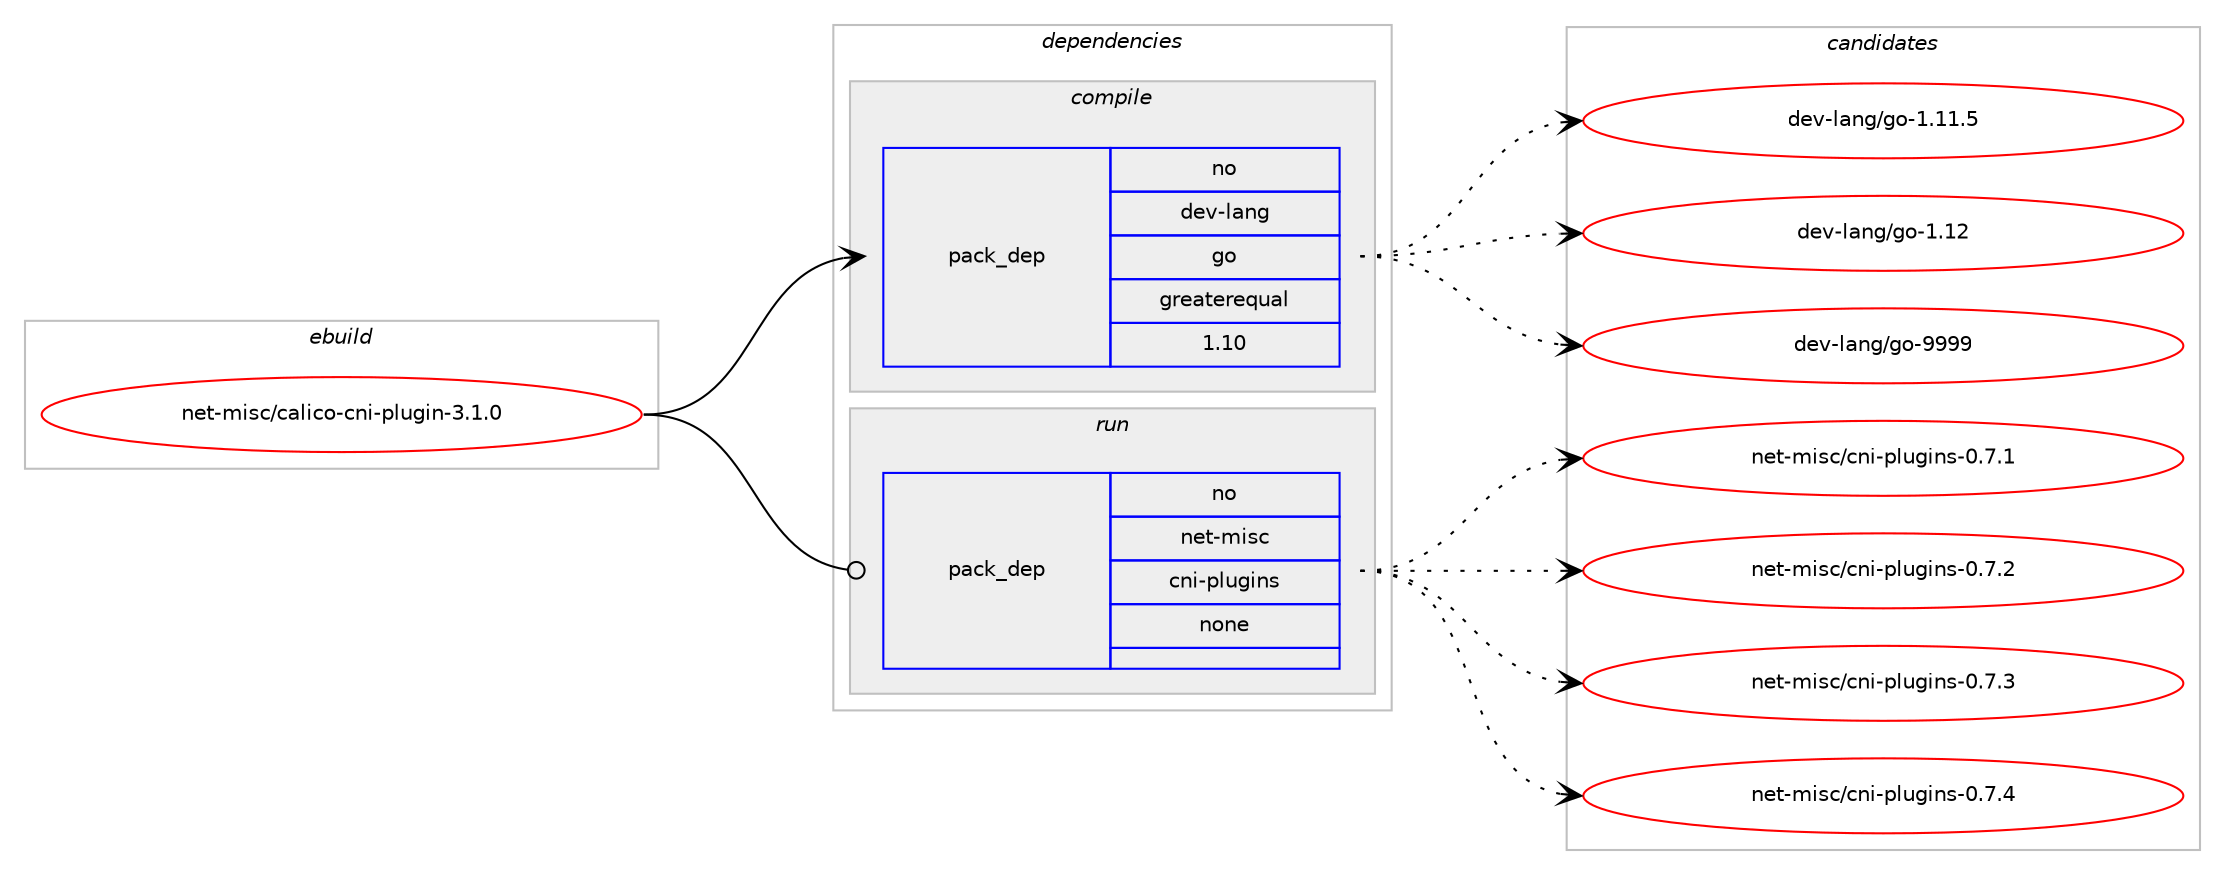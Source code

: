 digraph prolog {

# *************
# Graph options
# *************

newrank=true;
concentrate=true;
compound=true;
graph [rankdir=LR,fontname=Helvetica,fontsize=10,ranksep=1.5];#, ranksep=2.5, nodesep=0.2];
edge  [arrowhead=vee];
node  [fontname=Helvetica,fontsize=10];

# **********
# The ebuild
# **********

subgraph cluster_leftcol {
color=gray;
rank=same;
label=<<i>ebuild</i>>;
id [label="net-misc/calico-cni-plugin-3.1.0", color=red, width=4, href="../net-misc/calico-cni-plugin-3.1.0.svg"];
}

# ****************
# The dependencies
# ****************

subgraph cluster_midcol {
color=gray;
label=<<i>dependencies</i>>;
subgraph cluster_compile {
fillcolor="#eeeeee";
style=filled;
label=<<i>compile</i>>;
subgraph pack1191036 {
dependency1666040 [label=<<TABLE BORDER="0" CELLBORDER="1" CELLSPACING="0" CELLPADDING="4" WIDTH="220"><TR><TD ROWSPAN="6" CELLPADDING="30">pack_dep</TD></TR><TR><TD WIDTH="110">no</TD></TR><TR><TD>dev-lang</TD></TR><TR><TD>go</TD></TR><TR><TD>greaterequal</TD></TR><TR><TD>1.10</TD></TR></TABLE>>, shape=none, color=blue];
}
id:e -> dependency1666040:w [weight=20,style="solid",arrowhead="vee"];
}
subgraph cluster_compileandrun {
fillcolor="#eeeeee";
style=filled;
label=<<i>compile and run</i>>;
}
subgraph cluster_run {
fillcolor="#eeeeee";
style=filled;
label=<<i>run</i>>;
subgraph pack1191037 {
dependency1666041 [label=<<TABLE BORDER="0" CELLBORDER="1" CELLSPACING="0" CELLPADDING="4" WIDTH="220"><TR><TD ROWSPAN="6" CELLPADDING="30">pack_dep</TD></TR><TR><TD WIDTH="110">no</TD></TR><TR><TD>net-misc</TD></TR><TR><TD>cni-plugins</TD></TR><TR><TD>none</TD></TR><TR><TD></TD></TR></TABLE>>, shape=none, color=blue];
}
id:e -> dependency1666041:w [weight=20,style="solid",arrowhead="odot"];
}
}

# **************
# The candidates
# **************

subgraph cluster_choices {
rank=same;
color=gray;
label=<<i>candidates</i>>;

subgraph choice1191036 {
color=black;
nodesep=1;
choice10010111845108971101034710311145494649494653 [label="dev-lang/go-1.11.5", color=red, width=4,href="../dev-lang/go-1.11.5.svg"];
choice1001011184510897110103471031114549464950 [label="dev-lang/go-1.12", color=red, width=4,href="../dev-lang/go-1.12.svg"];
choice1001011184510897110103471031114557575757 [label="dev-lang/go-9999", color=red, width=4,href="../dev-lang/go-9999.svg"];
dependency1666040:e -> choice10010111845108971101034710311145494649494653:w [style=dotted,weight="100"];
dependency1666040:e -> choice1001011184510897110103471031114549464950:w [style=dotted,weight="100"];
dependency1666040:e -> choice1001011184510897110103471031114557575757:w [style=dotted,weight="100"];
}
subgraph choice1191037 {
color=black;
nodesep=1;
choice1101011164510910511599479911010545112108117103105110115454846554649 [label="net-misc/cni-plugins-0.7.1", color=red, width=4,href="../net-misc/cni-plugins-0.7.1.svg"];
choice1101011164510910511599479911010545112108117103105110115454846554650 [label="net-misc/cni-plugins-0.7.2", color=red, width=4,href="../net-misc/cni-plugins-0.7.2.svg"];
choice1101011164510910511599479911010545112108117103105110115454846554651 [label="net-misc/cni-plugins-0.7.3", color=red, width=4,href="../net-misc/cni-plugins-0.7.3.svg"];
choice1101011164510910511599479911010545112108117103105110115454846554652 [label="net-misc/cni-plugins-0.7.4", color=red, width=4,href="../net-misc/cni-plugins-0.7.4.svg"];
dependency1666041:e -> choice1101011164510910511599479911010545112108117103105110115454846554649:w [style=dotted,weight="100"];
dependency1666041:e -> choice1101011164510910511599479911010545112108117103105110115454846554650:w [style=dotted,weight="100"];
dependency1666041:e -> choice1101011164510910511599479911010545112108117103105110115454846554651:w [style=dotted,weight="100"];
dependency1666041:e -> choice1101011164510910511599479911010545112108117103105110115454846554652:w [style=dotted,weight="100"];
}
}

}
